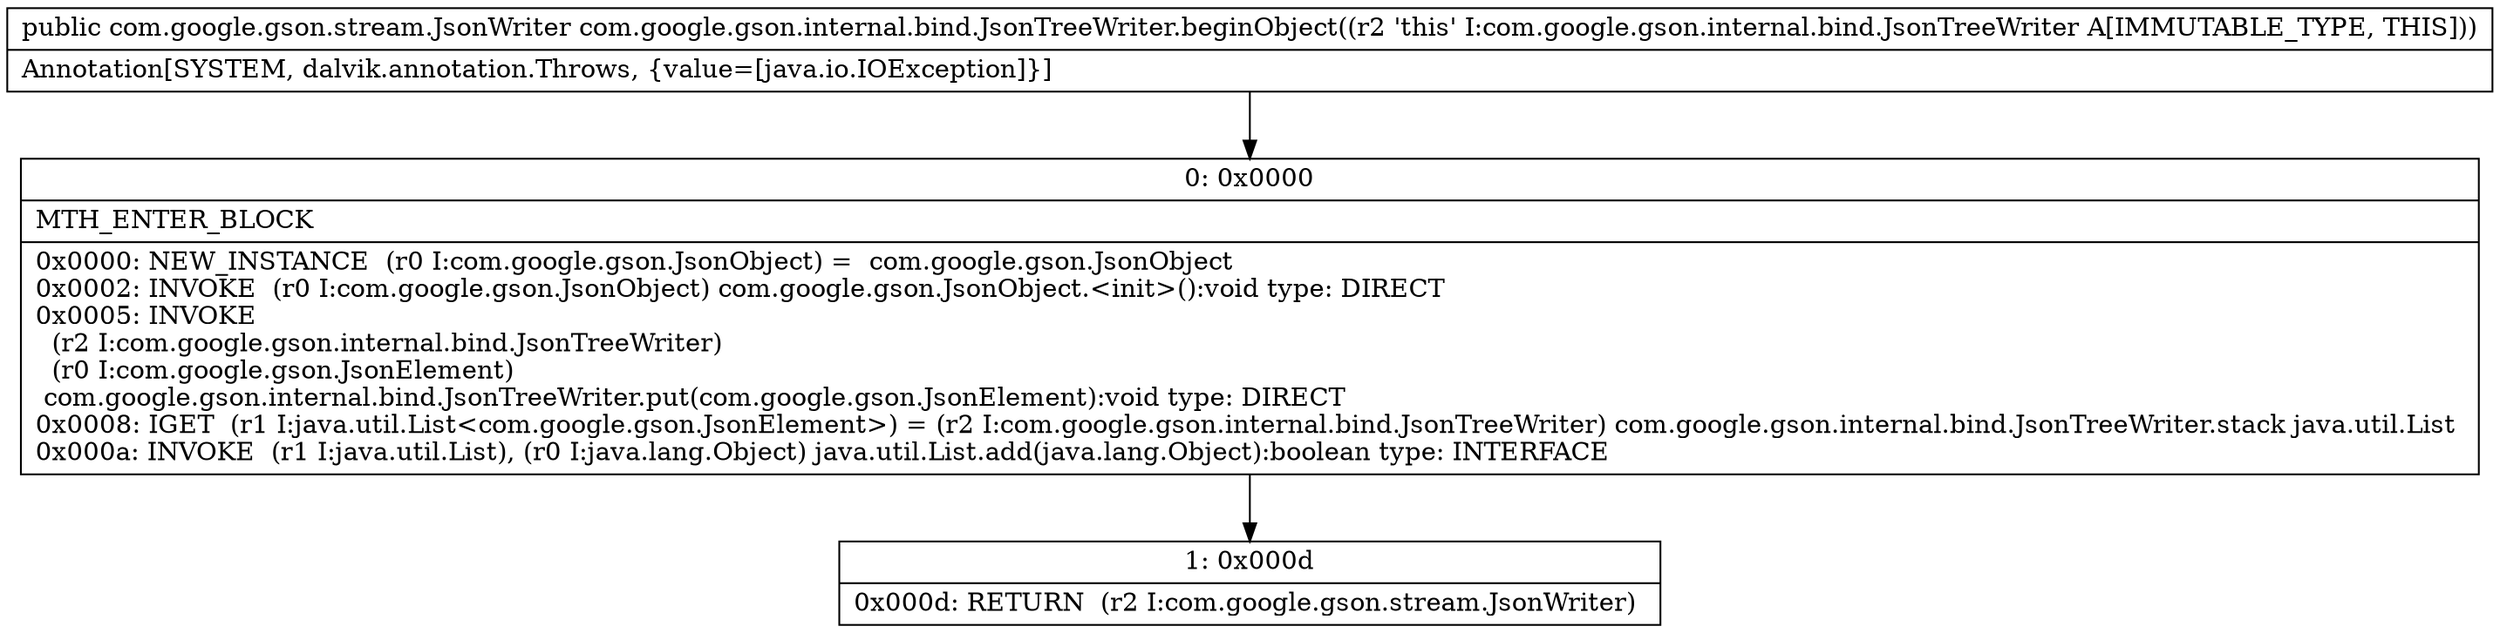 digraph "CFG forcom.google.gson.internal.bind.JsonTreeWriter.beginObject()Lcom\/google\/gson\/stream\/JsonWriter;" {
Node_0 [shape=record,label="{0\:\ 0x0000|MTH_ENTER_BLOCK\l|0x0000: NEW_INSTANCE  (r0 I:com.google.gson.JsonObject) =  com.google.gson.JsonObject \l0x0002: INVOKE  (r0 I:com.google.gson.JsonObject) com.google.gson.JsonObject.\<init\>():void type: DIRECT \l0x0005: INVOKE  \l  (r2 I:com.google.gson.internal.bind.JsonTreeWriter)\l  (r0 I:com.google.gson.JsonElement)\l com.google.gson.internal.bind.JsonTreeWriter.put(com.google.gson.JsonElement):void type: DIRECT \l0x0008: IGET  (r1 I:java.util.List\<com.google.gson.JsonElement\>) = (r2 I:com.google.gson.internal.bind.JsonTreeWriter) com.google.gson.internal.bind.JsonTreeWriter.stack java.util.List \l0x000a: INVOKE  (r1 I:java.util.List), (r0 I:java.lang.Object) java.util.List.add(java.lang.Object):boolean type: INTERFACE \l}"];
Node_1 [shape=record,label="{1\:\ 0x000d|0x000d: RETURN  (r2 I:com.google.gson.stream.JsonWriter) \l}"];
MethodNode[shape=record,label="{public com.google.gson.stream.JsonWriter com.google.gson.internal.bind.JsonTreeWriter.beginObject((r2 'this' I:com.google.gson.internal.bind.JsonTreeWriter A[IMMUTABLE_TYPE, THIS]))  | Annotation[SYSTEM, dalvik.annotation.Throws, \{value=[java.io.IOException]\}]\l}"];
MethodNode -> Node_0;
Node_0 -> Node_1;
}

